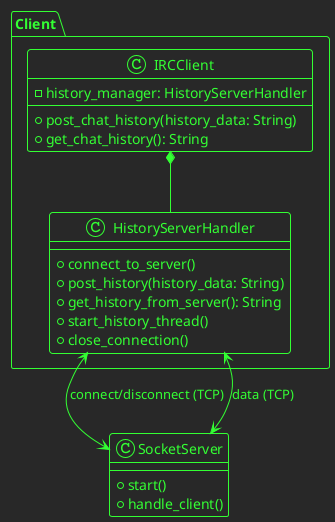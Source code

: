 @startuml

!theme crt-green


package "Client" {
  class IRCClient {
    -history_manager: HistoryServerHandler
    +post_chat_history(history_data: String)
    +get_chat_history(): String
  }

  class HistoryServerHandler {
    +connect_to_server()
    +post_history(history_data: String)
    +get_history_from_server(): String
    +start_history_thread()
    +close_connection()
  }

}

class SocketServer {
  +start()
  +handle_client()
}

IRCClient *-- HistoryServerHandler

HistoryServerHandler <--> SocketServer :connect/disconnect (TCP)
HistoryServerHandler <--> SocketServer :data (TCP)

@enduml